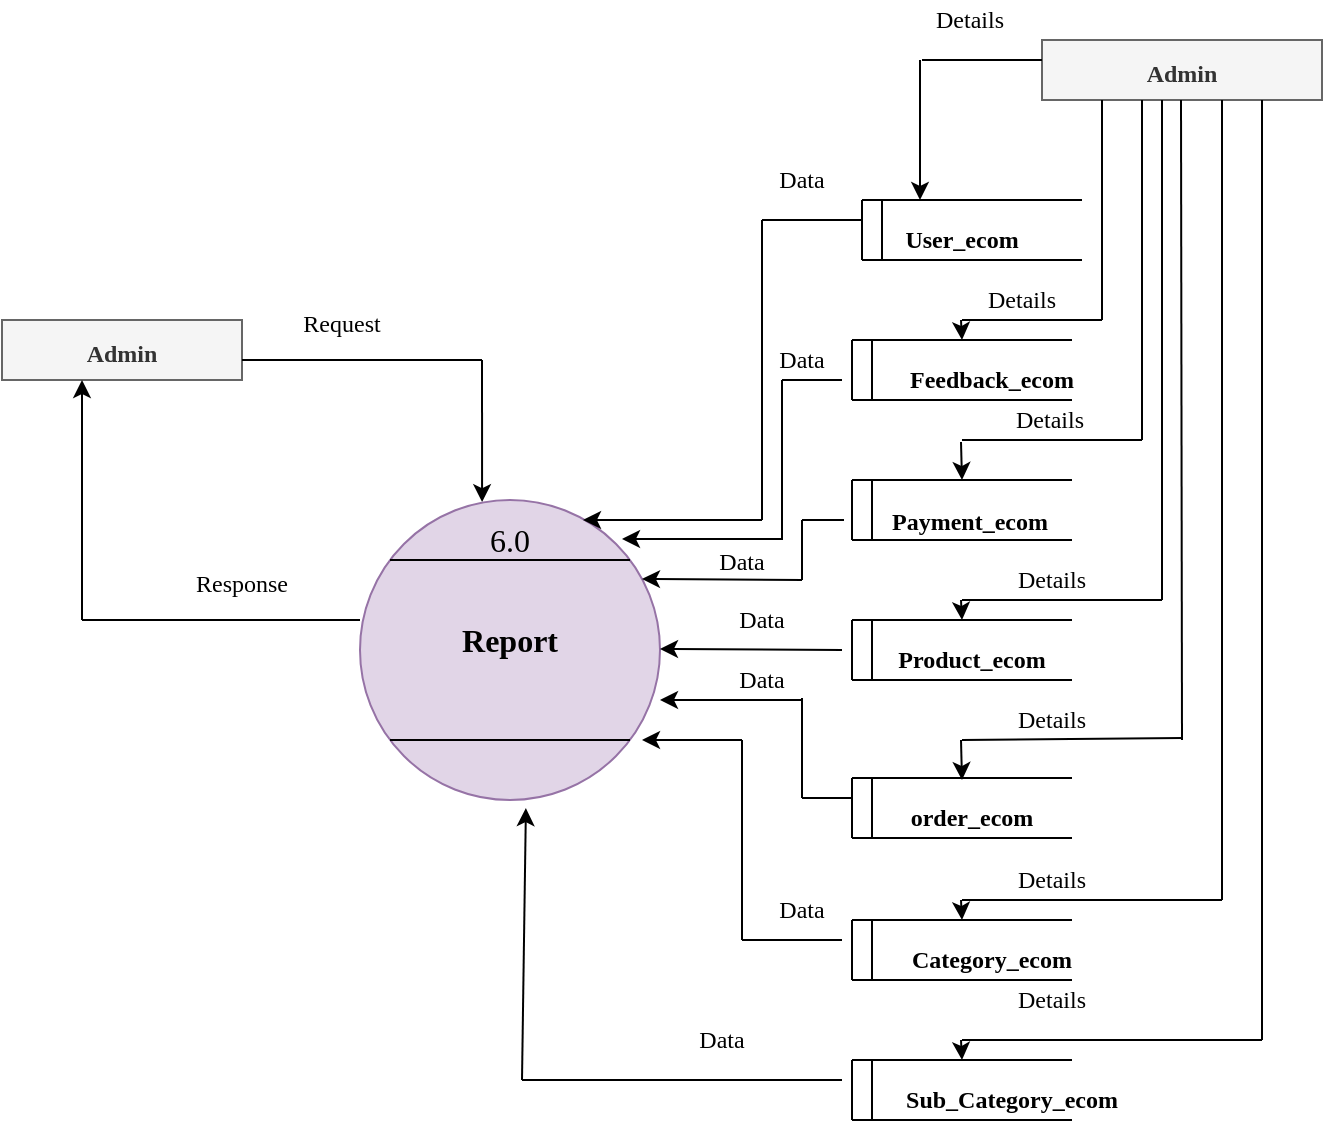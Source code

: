 <mxfile version="13.7.9" type="device"><diagram id="ZmE-v2P6wPnWQthMwvSI" name="Page-1"><mxGraphModel dx="862" dy="492" grid="1" gridSize="10" guides="1" tooltips="1" connect="1" arrows="1" fold="1" page="1" pageScale="1" pageWidth="827" pageHeight="1169" math="0" shadow="0"><root><mxCell id="0"/><mxCell id="1" parent="0"/><mxCell id="5fKN3PPTdY4_jtPOUpvF-7" value="&lt;b&gt;&lt;font style=&quot;font-size: 12px&quot;&gt;Admin&lt;/font&gt;&lt;/b&gt;" style="rounded=0;whiteSpace=wrap;html=1;fontFamily=Lucida Console;fontSize=16;fillColor=#f5f5f5;strokeColor=#666666;fontColor=#333333;" parent="1" vertex="1"><mxGeometry x="160" y="290" width="120" height="30" as="geometry"/></mxCell><mxCell id="5fKN3PPTdY4_jtPOUpvF-8" value="" style="endArrow=none;html=1;fontFamily=Lucida Console;fontSize=16;" parent="1" edge="1"><mxGeometry width="50" height="50" relative="1" as="geometry"><mxPoint x="280" y="310" as="sourcePoint"/><mxPoint x="400" y="310" as="targetPoint"/></mxGeometry></mxCell><mxCell id="5fKN3PPTdY4_jtPOUpvF-9" value="" style="endArrow=classic;html=1;fontFamily=Lucida Console;fontSize=16;entryX=0.407;entryY=0.007;entryDx=0;entryDy=0;entryPerimeter=0;" parent="1" target="5fKN3PPTdY4_jtPOUpvF-17" edge="1"><mxGeometry width="50" height="50" relative="1" as="geometry"><mxPoint x="400" y="310" as="sourcePoint"/><mxPoint x="400" y="350" as="targetPoint"/></mxGeometry></mxCell><mxCell id="5fKN3PPTdY4_jtPOUpvF-11" value="" style="endArrow=none;html=1;fontFamily=Lucida Console;fontSize=16;" parent="1" edge="1"><mxGeometry width="50" height="50" relative="1" as="geometry"><mxPoint x="200" y="440" as="sourcePoint"/><mxPoint x="339" y="440" as="targetPoint"/></mxGeometry></mxCell><mxCell id="5fKN3PPTdY4_jtPOUpvF-12" value="" style="endArrow=classic;html=1;fontFamily=Lucida Console;fontSize=16;" parent="1" edge="1"><mxGeometry width="50" height="50" relative="1" as="geometry"><mxPoint x="200" y="440" as="sourcePoint"/><mxPoint x="200" y="320" as="targetPoint"/></mxGeometry></mxCell><mxCell id="5fKN3PPTdY4_jtPOUpvF-13" value="&lt;font style=&quot;font-size: 12px&quot;&gt;Request&lt;/font&gt;" style="text;html=1;strokeColor=none;fillColor=none;align=center;verticalAlign=middle;whiteSpace=wrap;rounded=0;fontFamily=Lucida Console;fontSize=16;" parent="1" vertex="1"><mxGeometry x="310" y="280" width="40" height="20" as="geometry"/></mxCell><mxCell id="5fKN3PPTdY4_jtPOUpvF-14" value="&lt;font style=&quot;font-size: 12px&quot;&gt;Response&lt;/font&gt;" style="text;html=1;strokeColor=none;fillColor=none;align=center;verticalAlign=middle;whiteSpace=wrap;rounded=0;fontFamily=Lucida Console;fontSize=16;" parent="1" vertex="1"><mxGeometry x="260" y="410" width="40" height="20" as="geometry"/></mxCell><mxCell id="5fKN3PPTdY4_jtPOUpvF-17" value="" style="ellipse;whiteSpace=wrap;html=1;aspect=fixed;fontSize=16;fillColor=#e1d5e7;strokeColor=#9673a6;" parent="1" vertex="1"><mxGeometry x="339" y="380" width="150" height="150" as="geometry"/></mxCell><mxCell id="5fKN3PPTdY4_jtPOUpvF-18" value="" style="endArrow=none;html=1;fontSize=16;" parent="1" edge="1"><mxGeometry width="50" height="50" relative="1" as="geometry"><mxPoint x="354" y="410" as="sourcePoint"/><mxPoint x="474" y="410" as="targetPoint"/></mxGeometry></mxCell><mxCell id="5fKN3PPTdY4_jtPOUpvF-19" value="" style="endArrow=none;html=1;fontSize=16;" parent="1" edge="1"><mxGeometry width="50" height="50" relative="1" as="geometry"><mxPoint x="354" y="500" as="sourcePoint"/><mxPoint x="474" y="500" as="targetPoint"/></mxGeometry></mxCell><mxCell id="5fKN3PPTdY4_jtPOUpvF-20" value="6.0" style="text;html=1;strokeColor=none;fillColor=none;align=center;verticalAlign=middle;whiteSpace=wrap;rounded=0;fontSize=16;fontFamily=Lucida Console;" parent="1" vertex="1"><mxGeometry x="394" y="390" width="40" height="20" as="geometry"/></mxCell><mxCell id="5fKN3PPTdY4_jtPOUpvF-21" value="Report" style="text;html=1;strokeColor=none;fillColor=none;align=center;verticalAlign=middle;whiteSpace=wrap;rounded=0;fontFamily=Lucida Console;fontSize=16;fontStyle=1" parent="1" vertex="1"><mxGeometry x="394" y="440" width="40" height="20" as="geometry"/></mxCell><mxCell id="5fKN3PPTdY4_jtPOUpvF-25" value="" style="endArrow=none;html=1;fontFamily=Lucida Console;fontSize=12;" parent="1" edge="1"><mxGeometry width="50" height="50" relative="1" as="geometry"><mxPoint x="585" y="519" as="sourcePoint"/><mxPoint x="695" y="519" as="targetPoint"/></mxGeometry></mxCell><mxCell id="5fKN3PPTdY4_jtPOUpvF-26" value="" style="endArrow=none;html=1;fontFamily=Lucida Console;fontSize=12;" parent="1" edge="1"><mxGeometry width="50" height="50" relative="1" as="geometry"><mxPoint x="585" y="549" as="sourcePoint"/><mxPoint x="695" y="549" as="targetPoint"/></mxGeometry></mxCell><mxCell id="5fKN3PPTdY4_jtPOUpvF-27" value="" style="endArrow=none;html=1;fontFamily=Lucida Console;fontSize=12;" parent="1" edge="1"><mxGeometry width="50" height="50" relative="1" as="geometry"><mxPoint x="585" y="549" as="sourcePoint"/><mxPoint x="585" y="519" as="targetPoint"/></mxGeometry></mxCell><mxCell id="5fKN3PPTdY4_jtPOUpvF-28" value="" style="endArrow=none;html=1;fontFamily=Lucida Console;fontSize=12;" parent="1" edge="1"><mxGeometry width="50" height="50" relative="1" as="geometry"><mxPoint x="595" y="549" as="sourcePoint"/><mxPoint x="595" y="519" as="targetPoint"/></mxGeometry></mxCell><mxCell id="5fKN3PPTdY4_jtPOUpvF-33" value="" style="endArrow=none;html=1;fontFamily=Lucida Console;fontSize=12;" parent="1" edge="1"><mxGeometry width="50" height="50" relative="1" as="geometry"><mxPoint x="590" y="230" as="sourcePoint"/><mxPoint x="700" y="230" as="targetPoint"/></mxGeometry></mxCell><mxCell id="5fKN3PPTdY4_jtPOUpvF-34" value="" style="endArrow=none;html=1;fontFamily=Lucida Console;fontSize=12;" parent="1" edge="1"><mxGeometry width="50" height="50" relative="1" as="geometry"><mxPoint x="590" y="260" as="sourcePoint"/><mxPoint x="700" y="260" as="targetPoint"/></mxGeometry></mxCell><mxCell id="5fKN3PPTdY4_jtPOUpvF-35" value="" style="endArrow=none;html=1;fontFamily=Lucida Console;fontSize=12;" parent="1" edge="1"><mxGeometry width="50" height="50" relative="1" as="geometry"><mxPoint x="590" y="260" as="sourcePoint"/><mxPoint x="590" y="230" as="targetPoint"/></mxGeometry></mxCell><mxCell id="5fKN3PPTdY4_jtPOUpvF-36" value="" style="endArrow=none;html=1;fontFamily=Lucida Console;fontSize=12;" parent="1" edge="1"><mxGeometry width="50" height="50" relative="1" as="geometry"><mxPoint x="600" y="260" as="sourcePoint"/><mxPoint x="600" y="230" as="targetPoint"/></mxGeometry></mxCell><mxCell id="5fKN3PPTdY4_jtPOUpvF-37" value="" style="endArrow=none;html=1;fontFamily=Lucida Console;fontSize=12;" parent="1" edge="1"><mxGeometry width="50" height="50" relative="1" as="geometry"><mxPoint x="585" y="300" as="sourcePoint"/><mxPoint x="695" y="300" as="targetPoint"/></mxGeometry></mxCell><mxCell id="5fKN3PPTdY4_jtPOUpvF-38" value="" style="endArrow=none;html=1;fontFamily=Lucida Console;fontSize=12;" parent="1" edge="1"><mxGeometry width="50" height="50" relative="1" as="geometry"><mxPoint x="585" y="330" as="sourcePoint"/><mxPoint x="695" y="330" as="targetPoint"/></mxGeometry></mxCell><mxCell id="5fKN3PPTdY4_jtPOUpvF-39" value="" style="endArrow=none;html=1;fontFamily=Lucida Console;fontSize=12;" parent="1" edge="1"><mxGeometry width="50" height="50" relative="1" as="geometry"><mxPoint x="585" y="330" as="sourcePoint"/><mxPoint x="585" y="300" as="targetPoint"/></mxGeometry></mxCell><mxCell id="5fKN3PPTdY4_jtPOUpvF-40" value="" style="endArrow=none;html=1;fontFamily=Lucida Console;fontSize=12;" parent="1" edge="1"><mxGeometry width="50" height="50" relative="1" as="geometry"><mxPoint x="595" y="330" as="sourcePoint"/><mxPoint x="595" y="300" as="targetPoint"/></mxGeometry></mxCell><mxCell id="5fKN3PPTdY4_jtPOUpvF-41" value="" style="endArrow=none;html=1;fontFamily=Lucida Console;fontSize=12;" parent="1" edge="1"><mxGeometry width="50" height="50" relative="1" as="geometry"><mxPoint x="585" y="440" as="sourcePoint"/><mxPoint x="695" y="440" as="targetPoint"/></mxGeometry></mxCell><mxCell id="5fKN3PPTdY4_jtPOUpvF-42" value="" style="endArrow=none;html=1;fontFamily=Lucida Console;fontSize=12;" parent="1" edge="1"><mxGeometry width="50" height="50" relative="1" as="geometry"><mxPoint x="585" y="470" as="sourcePoint"/><mxPoint x="695" y="470" as="targetPoint"/></mxGeometry></mxCell><mxCell id="5fKN3PPTdY4_jtPOUpvF-43" value="" style="endArrow=none;html=1;fontFamily=Lucida Console;fontSize=12;" parent="1" edge="1"><mxGeometry width="50" height="50" relative="1" as="geometry"><mxPoint x="585" y="470" as="sourcePoint"/><mxPoint x="585" y="440" as="targetPoint"/></mxGeometry></mxCell><mxCell id="5fKN3PPTdY4_jtPOUpvF-44" value="" style="endArrow=none;html=1;fontFamily=Lucida Console;fontSize=12;" parent="1" edge="1"><mxGeometry width="50" height="50" relative="1" as="geometry"><mxPoint x="595" y="470" as="sourcePoint"/><mxPoint x="595" y="440" as="targetPoint"/></mxGeometry></mxCell><mxCell id="5fKN3PPTdY4_jtPOUpvF-45" value="" style="endArrow=none;html=1;fontFamily=Lucida Console;fontSize=12;" parent="1" edge="1"><mxGeometry width="50" height="50" relative="1" as="geometry"><mxPoint x="585" y="370" as="sourcePoint"/><mxPoint x="695" y="370" as="targetPoint"/></mxGeometry></mxCell><mxCell id="5fKN3PPTdY4_jtPOUpvF-46" value="" style="endArrow=none;html=1;fontFamily=Lucida Console;fontSize=12;" parent="1" edge="1"><mxGeometry width="50" height="50" relative="1" as="geometry"><mxPoint x="585" y="400" as="sourcePoint"/><mxPoint x="695" y="400" as="targetPoint"/></mxGeometry></mxCell><mxCell id="5fKN3PPTdY4_jtPOUpvF-47" value="" style="endArrow=none;html=1;fontFamily=Lucida Console;fontSize=12;" parent="1" edge="1"><mxGeometry width="50" height="50" relative="1" as="geometry"><mxPoint x="585" y="400" as="sourcePoint"/><mxPoint x="585" y="370" as="targetPoint"/></mxGeometry></mxCell><mxCell id="5fKN3PPTdY4_jtPOUpvF-48" value="" style="endArrow=none;html=1;fontFamily=Lucida Console;fontSize=12;" parent="1" edge="1"><mxGeometry width="50" height="50" relative="1" as="geometry"><mxPoint x="595" y="400" as="sourcePoint"/><mxPoint x="595" y="370" as="targetPoint"/></mxGeometry></mxCell><mxCell id="5fKN3PPTdY4_jtPOUpvF-49" value="" style="endArrow=none;html=1;fontFamily=Lucida Console;fontSize=12;" parent="1" edge="1"><mxGeometry width="50" height="50" relative="1" as="geometry"><mxPoint x="585" y="590" as="sourcePoint"/><mxPoint x="695" y="590" as="targetPoint"/></mxGeometry></mxCell><mxCell id="5fKN3PPTdY4_jtPOUpvF-50" value="" style="endArrow=none;html=1;fontFamily=Lucida Console;fontSize=12;" parent="1" edge="1"><mxGeometry width="50" height="50" relative="1" as="geometry"><mxPoint x="585" y="620" as="sourcePoint"/><mxPoint x="695" y="620" as="targetPoint"/></mxGeometry></mxCell><mxCell id="5fKN3PPTdY4_jtPOUpvF-51" value="" style="endArrow=none;html=1;fontFamily=Lucida Console;fontSize=12;" parent="1" edge="1"><mxGeometry width="50" height="50" relative="1" as="geometry"><mxPoint x="585" y="620" as="sourcePoint"/><mxPoint x="585" y="590" as="targetPoint"/></mxGeometry></mxCell><mxCell id="5fKN3PPTdY4_jtPOUpvF-52" value="" style="endArrow=none;html=1;fontFamily=Lucida Console;fontSize=12;" parent="1" edge="1"><mxGeometry width="50" height="50" relative="1" as="geometry"><mxPoint x="595" y="620" as="sourcePoint"/><mxPoint x="595" y="590" as="targetPoint"/></mxGeometry></mxCell><mxCell id="5fKN3PPTdY4_jtPOUpvF-53" value="" style="endArrow=none;html=1;fontFamily=Lucida Console;fontSize=12;" parent="1" edge="1"><mxGeometry width="50" height="50" relative="1" as="geometry"><mxPoint x="585" y="660" as="sourcePoint"/><mxPoint x="695" y="660" as="targetPoint"/></mxGeometry></mxCell><mxCell id="5fKN3PPTdY4_jtPOUpvF-54" value="" style="endArrow=none;html=1;fontFamily=Lucida Console;fontSize=12;" parent="1" edge="1"><mxGeometry width="50" height="50" relative="1" as="geometry"><mxPoint x="585" y="690" as="sourcePoint"/><mxPoint x="695" y="690" as="targetPoint"/></mxGeometry></mxCell><mxCell id="5fKN3PPTdY4_jtPOUpvF-55" value="" style="endArrow=none;html=1;fontFamily=Lucida Console;fontSize=12;" parent="1" edge="1"><mxGeometry width="50" height="50" relative="1" as="geometry"><mxPoint x="585" y="690" as="sourcePoint"/><mxPoint x="585" y="660" as="targetPoint"/></mxGeometry></mxCell><mxCell id="5fKN3PPTdY4_jtPOUpvF-56" value="" style="endArrow=none;html=1;fontFamily=Lucida Console;fontSize=12;" parent="1" edge="1"><mxGeometry width="50" height="50" relative="1" as="geometry"><mxPoint x="595" y="690" as="sourcePoint"/><mxPoint x="595" y="660" as="targetPoint"/></mxGeometry></mxCell><mxCell id="5fKN3PPTdY4_jtPOUpvF-57" value="&lt;b&gt;&lt;font style=&quot;font-size: 12px&quot;&gt;Admin&lt;/font&gt;&lt;/b&gt;" style="rounded=0;whiteSpace=wrap;html=1;fontFamily=Lucida Console;fontSize=16;fillColor=#f5f5f5;strokeColor=#666666;fontColor=#333333;" parent="1" vertex="1"><mxGeometry x="680" y="150" width="140" height="30" as="geometry"/></mxCell><mxCell id="5fKN3PPTdY4_jtPOUpvF-58" value="&lt;b&gt;User_ecom&lt;/b&gt;" style="text;html=1;strokeColor=none;fillColor=none;align=center;verticalAlign=middle;whiteSpace=wrap;rounded=0;fontFamily=Lucida Console;fontSize=12;" parent="1" vertex="1"><mxGeometry x="620" y="240" width="40" height="20" as="geometry"/></mxCell><mxCell id="5fKN3PPTdY4_jtPOUpvF-59" value="&lt;b&gt;Feedback_ecom&lt;/b&gt;" style="text;html=1;strokeColor=none;fillColor=none;align=center;verticalAlign=middle;whiteSpace=wrap;rounded=0;fontFamily=Lucida Console;fontSize=12;" parent="1" vertex="1"><mxGeometry x="635" y="310" width="40" height="20" as="geometry"/></mxCell><mxCell id="5fKN3PPTdY4_jtPOUpvF-60" value="&lt;b&gt;Product_ecom&lt;/b&gt;" style="text;html=1;strokeColor=none;fillColor=none;align=center;verticalAlign=middle;whiteSpace=wrap;rounded=0;fontFamily=Lucida Console;fontSize=12;" parent="1" vertex="1"><mxGeometry x="625" y="450" width="40" height="20" as="geometry"/></mxCell><mxCell id="5fKN3PPTdY4_jtPOUpvF-61" value="&lt;b&gt;order_ecom&lt;/b&gt;" style="text;html=1;strokeColor=none;fillColor=none;align=center;verticalAlign=middle;whiteSpace=wrap;rounded=0;fontFamily=Lucida Console;fontSize=12;" parent="1" vertex="1"><mxGeometry x="625" y="529" width="40" height="20" as="geometry"/></mxCell><mxCell id="5fKN3PPTdY4_jtPOUpvF-62" value="&lt;b&gt;Payment_ecom&lt;/b&gt;" style="text;html=1;strokeColor=none;fillColor=none;align=center;verticalAlign=middle;whiteSpace=wrap;rounded=0;fontFamily=Lucida Console;fontSize=12;" parent="1" vertex="1"><mxGeometry x="624" y="381" width="40" height="20" as="geometry"/></mxCell><mxCell id="5fKN3PPTdY4_jtPOUpvF-63" value="&lt;b&gt;Category_ecom&lt;/b&gt;" style="text;html=1;strokeColor=none;fillColor=none;align=center;verticalAlign=middle;whiteSpace=wrap;rounded=0;fontFamily=Lucida Console;fontSize=12;" parent="1" vertex="1"><mxGeometry x="635" y="600" width="40" height="20" as="geometry"/></mxCell><mxCell id="5fKN3PPTdY4_jtPOUpvF-64" value="&lt;b&gt;Sub_Category_ecom&lt;/b&gt;" style="text;html=1;strokeColor=none;fillColor=none;align=center;verticalAlign=middle;whiteSpace=wrap;rounded=0;fontFamily=Lucida Console;fontSize=12;" parent="1" vertex="1"><mxGeometry x="645" y="670" width="40" height="20" as="geometry"/></mxCell><mxCell id="5fKN3PPTdY4_jtPOUpvF-75" value="Details" style="text;html=1;strokeColor=none;fillColor=none;align=center;verticalAlign=middle;whiteSpace=wrap;rounded=0;fontFamily=Lucida Console;fontSize=12;" parent="1" vertex="1"><mxGeometry x="624" y="130" width="40" height="20" as="geometry"/></mxCell><mxCell id="5fKN3PPTdY4_jtPOUpvF-76" value="Data" style="text;html=1;strokeColor=none;fillColor=none;align=center;verticalAlign=middle;whiteSpace=wrap;rounded=0;fontFamily=Lucida Console;fontSize=12;" parent="1" vertex="1"><mxGeometry x="540" y="210" width="40" height="20" as="geometry"/></mxCell><mxCell id="5fKN3PPTdY4_jtPOUpvF-87" value="" style="endArrow=none;html=1;fontFamily=Lucida Console;fontSize=12;" parent="1" edge="1"><mxGeometry width="50" height="50" relative="1" as="geometry"><mxPoint x="540" y="240" as="sourcePoint"/><mxPoint x="590" y="240" as="targetPoint"/></mxGeometry></mxCell><mxCell id="5fKN3PPTdY4_jtPOUpvF-90" value="" style="endArrow=classic;html=1;fontFamily=Lucida Console;fontSize=12;" parent="1" edge="1"><mxGeometry width="50" height="50" relative="1" as="geometry"><mxPoint x="540" y="390" as="sourcePoint"/><mxPoint x="450.5" y="390" as="targetPoint"/></mxGeometry></mxCell><mxCell id="5fKN3PPTdY4_jtPOUpvF-91" value="" style="endArrow=none;html=1;fontFamily=Lucida Console;fontSize=12;" parent="1" edge="1"><mxGeometry width="50" height="50" relative="1" as="geometry"><mxPoint x="540" y="390" as="sourcePoint"/><mxPoint x="540" y="240" as="targetPoint"/></mxGeometry></mxCell><mxCell id="5fKN3PPTdY4_jtPOUpvF-95" value="" style="endArrow=none;html=1;fontFamily=Lucida Console;fontSize=12;" parent="1" edge="1"><mxGeometry width="50" height="50" relative="1" as="geometry"><mxPoint x="620" y="160" as="sourcePoint"/><mxPoint x="680" y="160" as="targetPoint"/></mxGeometry></mxCell><mxCell id="5fKN3PPTdY4_jtPOUpvF-96" value="" style="endArrow=classic;html=1;fontFamily=Lucida Console;fontSize=12;" parent="1" edge="1"><mxGeometry width="50" height="50" relative="1" as="geometry"><mxPoint x="619" y="160" as="sourcePoint"/><mxPoint x="619" y="230" as="targetPoint"/></mxGeometry></mxCell><mxCell id="5fKN3PPTdY4_jtPOUpvF-98" value="" style="endArrow=none;html=1;fontFamily=Lucida Console;fontSize=12;" parent="1" edge="1"><mxGeometry width="50" height="50" relative="1" as="geometry"><mxPoint x="550" y="320" as="sourcePoint"/><mxPoint x="580" y="320" as="targetPoint"/></mxGeometry></mxCell><mxCell id="5fKN3PPTdY4_jtPOUpvF-99" value="" style="endArrow=none;html=1;fontFamily=Lucida Console;fontSize=12;" parent="1" edge="1"><mxGeometry width="50" height="50" relative="1" as="geometry"><mxPoint x="550" y="400" as="sourcePoint"/><mxPoint x="550" y="320" as="targetPoint"/></mxGeometry></mxCell><mxCell id="5fKN3PPTdY4_jtPOUpvF-100" value="" style="endArrow=classic;html=1;fontFamily=Lucida Console;fontSize=12;" parent="1" edge="1"><mxGeometry width="50" height="50" relative="1" as="geometry"><mxPoint x="550" y="399.5" as="sourcePoint"/><mxPoint x="470" y="399.5" as="targetPoint"/></mxGeometry></mxCell><mxCell id="5fKN3PPTdY4_jtPOUpvF-101" value="Data" style="text;html=1;strokeColor=none;fillColor=none;align=center;verticalAlign=middle;whiteSpace=wrap;rounded=0;fontFamily=Lucida Console;fontSize=12;" parent="1" vertex="1"><mxGeometry x="540" y="300" width="40" height="20" as="geometry"/></mxCell><mxCell id="5fKN3PPTdY4_jtPOUpvF-102" value="" style="endArrow=none;html=1;fontFamily=Lucida Console;fontSize=12;" parent="1" edge="1"><mxGeometry width="50" height="50" relative="1" as="geometry"><mxPoint x="710" y="290" as="sourcePoint"/><mxPoint x="710" y="180" as="targetPoint"/></mxGeometry></mxCell><mxCell id="5fKN3PPTdY4_jtPOUpvF-103" value="" style="endArrow=none;html=1;fontFamily=Lucida Console;fontSize=12;" parent="1" edge="1"><mxGeometry width="50" height="50" relative="1" as="geometry"><mxPoint x="640" y="290" as="sourcePoint"/><mxPoint x="710" y="290" as="targetPoint"/></mxGeometry></mxCell><mxCell id="5fKN3PPTdY4_jtPOUpvF-104" value="" style="endArrow=classic;html=1;fontFamily=Lucida Console;fontSize=12;" parent="1" edge="1"><mxGeometry width="50" height="50" relative="1" as="geometry"><mxPoint x="639.5" y="290" as="sourcePoint"/><mxPoint x="640" y="300" as="targetPoint"/></mxGeometry></mxCell><mxCell id="5fKN3PPTdY4_jtPOUpvF-106" value="Details" style="text;html=1;strokeColor=none;fillColor=none;align=center;verticalAlign=middle;whiteSpace=wrap;rounded=0;fontFamily=Lucida Console;fontSize=12;" parent="1" vertex="1"><mxGeometry x="650" y="270" width="40" height="20" as="geometry"/></mxCell><mxCell id="5fKN3PPTdY4_jtPOUpvF-107" value="" style="endArrow=none;html=1;fontFamily=Lucida Console;fontSize=12;" parent="1" edge="1"><mxGeometry width="50" height="50" relative="1" as="geometry"><mxPoint x="730" y="350" as="sourcePoint"/><mxPoint x="730" y="180" as="targetPoint"/></mxGeometry></mxCell><mxCell id="5fKN3PPTdY4_jtPOUpvF-108" value="" style="endArrow=none;html=1;fontFamily=Lucida Console;fontSize=12;" parent="1" edge="1"><mxGeometry width="50" height="50" relative="1" as="geometry"><mxPoint x="640" y="350" as="sourcePoint"/><mxPoint x="730" y="350" as="targetPoint"/></mxGeometry></mxCell><mxCell id="5fKN3PPTdY4_jtPOUpvF-109" value="" style="endArrow=classic;html=1;fontFamily=Lucida Console;fontSize=12;" parent="1" edge="1"><mxGeometry width="50" height="50" relative="1" as="geometry"><mxPoint x="639.5" y="351" as="sourcePoint"/><mxPoint x="640" y="370" as="targetPoint"/></mxGeometry></mxCell><mxCell id="5fKN3PPTdY4_jtPOUpvF-111" value="" style="endArrow=none;html=1;fontFamily=Lucida Console;fontSize=12;" parent="1" edge="1"><mxGeometry width="50" height="50" relative="1" as="geometry"><mxPoint x="740" y="430" as="sourcePoint"/><mxPoint x="740" y="180" as="targetPoint"/></mxGeometry></mxCell><mxCell id="5fKN3PPTdY4_jtPOUpvF-112" value="Details" style="text;html=1;strokeColor=none;fillColor=none;align=center;verticalAlign=middle;whiteSpace=wrap;rounded=0;fontFamily=Lucida Console;fontSize=12;" parent="1" vertex="1"><mxGeometry x="664" y="330" width="40" height="20" as="geometry"/></mxCell><mxCell id="5fKN3PPTdY4_jtPOUpvF-114" value="" style="endArrow=none;html=1;fontFamily=Lucida Console;fontSize=12;" parent="1" edge="1"><mxGeometry width="50" height="50" relative="1" as="geometry"><mxPoint x="640" y="430" as="sourcePoint"/><mxPoint x="740" y="430" as="targetPoint"/></mxGeometry></mxCell><mxCell id="5fKN3PPTdY4_jtPOUpvF-115" value="" style="endArrow=classic;html=1;fontFamily=Lucida Console;fontSize=12;" parent="1" edge="1"><mxGeometry width="50" height="50" relative="1" as="geometry"><mxPoint x="639.5" y="430" as="sourcePoint"/><mxPoint x="640" y="440" as="targetPoint"/></mxGeometry></mxCell><mxCell id="5fKN3PPTdY4_jtPOUpvF-119" value="Details" style="text;html=1;strokeColor=none;fillColor=none;align=center;verticalAlign=middle;whiteSpace=wrap;rounded=0;fontFamily=Lucida Console;fontSize=12;" parent="1" vertex="1"><mxGeometry x="665" y="410" width="40" height="20" as="geometry"/></mxCell><mxCell id="5fKN3PPTdY4_jtPOUpvF-120" value="" style="endArrow=none;html=1;fontFamily=Lucida Console;fontSize=12;" parent="1" edge="1"><mxGeometry width="50" height="50" relative="1" as="geometry"><mxPoint x="750" y="500" as="sourcePoint"/><mxPoint x="749.5" y="180" as="targetPoint"/></mxGeometry></mxCell><mxCell id="5fKN3PPTdY4_jtPOUpvF-121" value="" style="endArrow=none;html=1;fontFamily=Lucida Console;fontSize=12;" parent="1" edge="1"><mxGeometry width="50" height="50" relative="1" as="geometry"><mxPoint x="640" y="500" as="sourcePoint"/><mxPoint x="750" y="499" as="targetPoint"/></mxGeometry></mxCell><mxCell id="5fKN3PPTdY4_jtPOUpvF-122" value="" style="endArrow=classic;html=1;fontFamily=Lucida Console;fontSize=12;" parent="1" edge="1"><mxGeometry width="50" height="50" relative="1" as="geometry"><mxPoint x="639.5" y="500" as="sourcePoint"/><mxPoint x="640" y="520" as="targetPoint"/></mxGeometry></mxCell><mxCell id="5fKN3PPTdY4_jtPOUpvF-123" value="" style="endArrow=none;html=1;fontFamily=Lucida Console;fontSize=12;" parent="1" edge="1"><mxGeometry width="50" height="50" relative="1" as="geometry"><mxPoint x="770" y="580" as="sourcePoint"/><mxPoint x="770" y="180" as="targetPoint"/></mxGeometry></mxCell><mxCell id="5fKN3PPTdY4_jtPOUpvF-124" value="" style="endArrow=none;html=1;fontFamily=Lucida Console;fontSize=12;" parent="1" edge="1"><mxGeometry width="50" height="50" relative="1" as="geometry"><mxPoint x="640" y="580" as="sourcePoint"/><mxPoint x="770" y="580" as="targetPoint"/></mxGeometry></mxCell><mxCell id="5fKN3PPTdY4_jtPOUpvF-125" value="" style="endArrow=classic;html=1;fontFamily=Lucida Console;fontSize=12;" parent="1" edge="1"><mxGeometry width="50" height="50" relative="1" as="geometry"><mxPoint x="639.5" y="580" as="sourcePoint"/><mxPoint x="640" y="590" as="targetPoint"/></mxGeometry></mxCell><mxCell id="5fKN3PPTdY4_jtPOUpvF-126" value="" style="endArrow=none;html=1;fontFamily=Lucida Console;fontSize=12;" parent="1" edge="1"><mxGeometry width="50" height="50" relative="1" as="geometry"><mxPoint x="790" y="650" as="sourcePoint"/><mxPoint x="790" y="180" as="targetPoint"/></mxGeometry></mxCell><mxCell id="5fKN3PPTdY4_jtPOUpvF-128" value="" style="endArrow=none;html=1;fontFamily=Lucida Console;fontSize=12;" parent="1" edge="1"><mxGeometry width="50" height="50" relative="1" as="geometry"><mxPoint x="640" y="650" as="sourcePoint"/><mxPoint x="790" y="650" as="targetPoint"/></mxGeometry></mxCell><mxCell id="5fKN3PPTdY4_jtPOUpvF-129" value="" style="endArrow=classic;html=1;fontFamily=Lucida Console;fontSize=12;" parent="1" edge="1"><mxGeometry width="50" height="50" relative="1" as="geometry"><mxPoint x="639.5" y="650" as="sourcePoint"/><mxPoint x="640" y="660" as="targetPoint"/></mxGeometry></mxCell><mxCell id="5fKN3PPTdY4_jtPOUpvF-130" value="Details" style="text;html=1;strokeColor=none;fillColor=none;align=center;verticalAlign=middle;whiteSpace=wrap;rounded=0;fontFamily=Lucida Console;fontSize=12;" parent="1" vertex="1"><mxGeometry x="665" y="480" width="40" height="20" as="geometry"/></mxCell><mxCell id="5fKN3PPTdY4_jtPOUpvF-131" value="Details" style="text;html=1;strokeColor=none;fillColor=none;align=center;verticalAlign=middle;whiteSpace=wrap;rounded=0;fontFamily=Lucida Console;fontSize=12;" parent="1" vertex="1"><mxGeometry x="665" y="560" width="40" height="20" as="geometry"/></mxCell><mxCell id="5fKN3PPTdY4_jtPOUpvF-132" value="Details" style="text;html=1;strokeColor=none;fillColor=none;align=center;verticalAlign=middle;whiteSpace=wrap;rounded=0;fontFamily=Lucida Console;fontSize=12;" parent="1" vertex="1"><mxGeometry x="665" y="620" width="40" height="20" as="geometry"/></mxCell><mxCell id="5fKN3PPTdY4_jtPOUpvF-133" value="" style="endArrow=none;html=1;fontFamily=Lucida Console;fontSize=12;" parent="1" edge="1"><mxGeometry width="50" height="50" relative="1" as="geometry"><mxPoint x="560" y="390" as="sourcePoint"/><mxPoint x="581" y="390" as="targetPoint"/></mxGeometry></mxCell><mxCell id="5fKN3PPTdY4_jtPOUpvF-134" value="" style="endArrow=none;html=1;fontFamily=Lucida Console;fontSize=12;" parent="1" edge="1"><mxGeometry width="50" height="50" relative="1" as="geometry"><mxPoint x="560" y="420" as="sourcePoint"/><mxPoint x="560" y="390" as="targetPoint"/></mxGeometry></mxCell><mxCell id="5fKN3PPTdY4_jtPOUpvF-135" value="" style="endArrow=classic;html=1;fontFamily=Lucida Console;fontSize=12;" parent="1" edge="1"><mxGeometry width="50" height="50" relative="1" as="geometry"><mxPoint x="560" y="420" as="sourcePoint"/><mxPoint x="480" y="419.5" as="targetPoint"/></mxGeometry></mxCell><mxCell id="5fKN3PPTdY4_jtPOUpvF-136" value="Data" style="text;html=1;strokeColor=none;fillColor=none;align=center;verticalAlign=middle;whiteSpace=wrap;rounded=0;fontFamily=Lucida Console;fontSize=12;" parent="1" vertex="1"><mxGeometry x="510" y="401" width="40" height="20" as="geometry"/></mxCell><mxCell id="5fKN3PPTdY4_jtPOUpvF-137" value="" style="endArrow=classic;html=1;fontFamily=Lucida Console;fontSize=12;" parent="1" edge="1"><mxGeometry width="50" height="50" relative="1" as="geometry"><mxPoint x="580" y="455" as="sourcePoint"/><mxPoint x="489" y="454.5" as="targetPoint"/></mxGeometry></mxCell><mxCell id="5fKN3PPTdY4_jtPOUpvF-138" value="" style="endArrow=none;html=1;fontFamily=Lucida Console;fontSize=12;" parent="1" edge="1"><mxGeometry width="50" height="50" relative="1" as="geometry"><mxPoint x="560" y="529" as="sourcePoint"/><mxPoint x="585" y="529" as="targetPoint"/></mxGeometry></mxCell><mxCell id="5fKN3PPTdY4_jtPOUpvF-139" value="" style="endArrow=none;html=1;fontFamily=Lucida Console;fontSize=12;" parent="1" edge="1"><mxGeometry width="50" height="50" relative="1" as="geometry"><mxPoint x="530" y="600" as="sourcePoint"/><mxPoint x="580" y="600" as="targetPoint"/></mxGeometry></mxCell><mxCell id="5fKN3PPTdY4_jtPOUpvF-140" value="" style="endArrow=none;html=1;fontFamily=Lucida Console;fontSize=12;" parent="1" edge="1"><mxGeometry width="50" height="50" relative="1" as="geometry"><mxPoint x="560" y="529" as="sourcePoint"/><mxPoint x="560" y="479" as="targetPoint"/></mxGeometry></mxCell><mxCell id="5fKN3PPTdY4_jtPOUpvF-141" value="" style="endArrow=classic;html=1;fontFamily=Lucida Console;fontSize=12;" parent="1" edge="1"><mxGeometry width="50" height="50" relative="1" as="geometry"><mxPoint x="560" y="480" as="sourcePoint"/><mxPoint x="489" y="480" as="targetPoint"/></mxGeometry></mxCell><mxCell id="5fKN3PPTdY4_jtPOUpvF-142" value="Data" style="text;html=1;strokeColor=none;fillColor=none;align=center;verticalAlign=middle;whiteSpace=wrap;rounded=0;fontFamily=Lucida Console;fontSize=12;" parent="1" vertex="1"><mxGeometry x="520" y="430" width="40" height="20" as="geometry"/></mxCell><mxCell id="5fKN3PPTdY4_jtPOUpvF-143" value="Data" style="text;html=1;strokeColor=none;fillColor=none;align=center;verticalAlign=middle;whiteSpace=wrap;rounded=0;fontFamily=Lucida Console;fontSize=12;" parent="1" vertex="1"><mxGeometry x="520" y="460" width="40" height="20" as="geometry"/></mxCell><mxCell id="5fKN3PPTdY4_jtPOUpvF-145" value="" style="endArrow=none;html=1;fontFamily=Lucida Console;fontSize=12;" parent="1" edge="1"><mxGeometry width="50" height="50" relative="1" as="geometry"><mxPoint x="530" y="600" as="sourcePoint"/><mxPoint x="530" y="500" as="targetPoint"/></mxGeometry></mxCell><mxCell id="5fKN3PPTdY4_jtPOUpvF-146" value="" style="endArrow=classic;html=1;fontFamily=Lucida Console;fontSize=12;" parent="1" edge="1"><mxGeometry width="50" height="50" relative="1" as="geometry"><mxPoint x="530" y="500" as="sourcePoint"/><mxPoint x="480" y="500" as="targetPoint"/></mxGeometry></mxCell><mxCell id="5fKN3PPTdY4_jtPOUpvF-147" value="Data" style="text;html=1;strokeColor=none;fillColor=none;align=center;verticalAlign=middle;whiteSpace=wrap;rounded=0;fontFamily=Lucida Console;fontSize=12;" parent="1" vertex="1"><mxGeometry x="540" y="575" width="40" height="20" as="geometry"/></mxCell><mxCell id="5fKN3PPTdY4_jtPOUpvF-148" value="" style="endArrow=none;html=1;fontFamily=Lucida Console;fontSize=12;" parent="1" edge="1"><mxGeometry width="50" height="50" relative="1" as="geometry"><mxPoint x="420" y="670" as="sourcePoint"/><mxPoint x="580" y="670" as="targetPoint"/></mxGeometry></mxCell><mxCell id="5fKN3PPTdY4_jtPOUpvF-149" value="" style="endArrow=classic;html=1;fontFamily=Lucida Console;fontSize=12;entryX=0.553;entryY=1.027;entryDx=0;entryDy=0;entryPerimeter=0;" parent="1" target="5fKN3PPTdY4_jtPOUpvF-17" edge="1"><mxGeometry width="50" height="50" relative="1" as="geometry"><mxPoint x="420" y="670" as="sourcePoint"/><mxPoint x="470" y="620" as="targetPoint"/></mxGeometry></mxCell><mxCell id="5fKN3PPTdY4_jtPOUpvF-150" value="Data" style="text;html=1;strokeColor=none;fillColor=none;align=center;verticalAlign=middle;whiteSpace=wrap;rounded=0;fontFamily=Lucida Console;fontSize=12;" parent="1" vertex="1"><mxGeometry x="500" y="640" width="40" height="20" as="geometry"/></mxCell></root></mxGraphModel></diagram></mxfile>